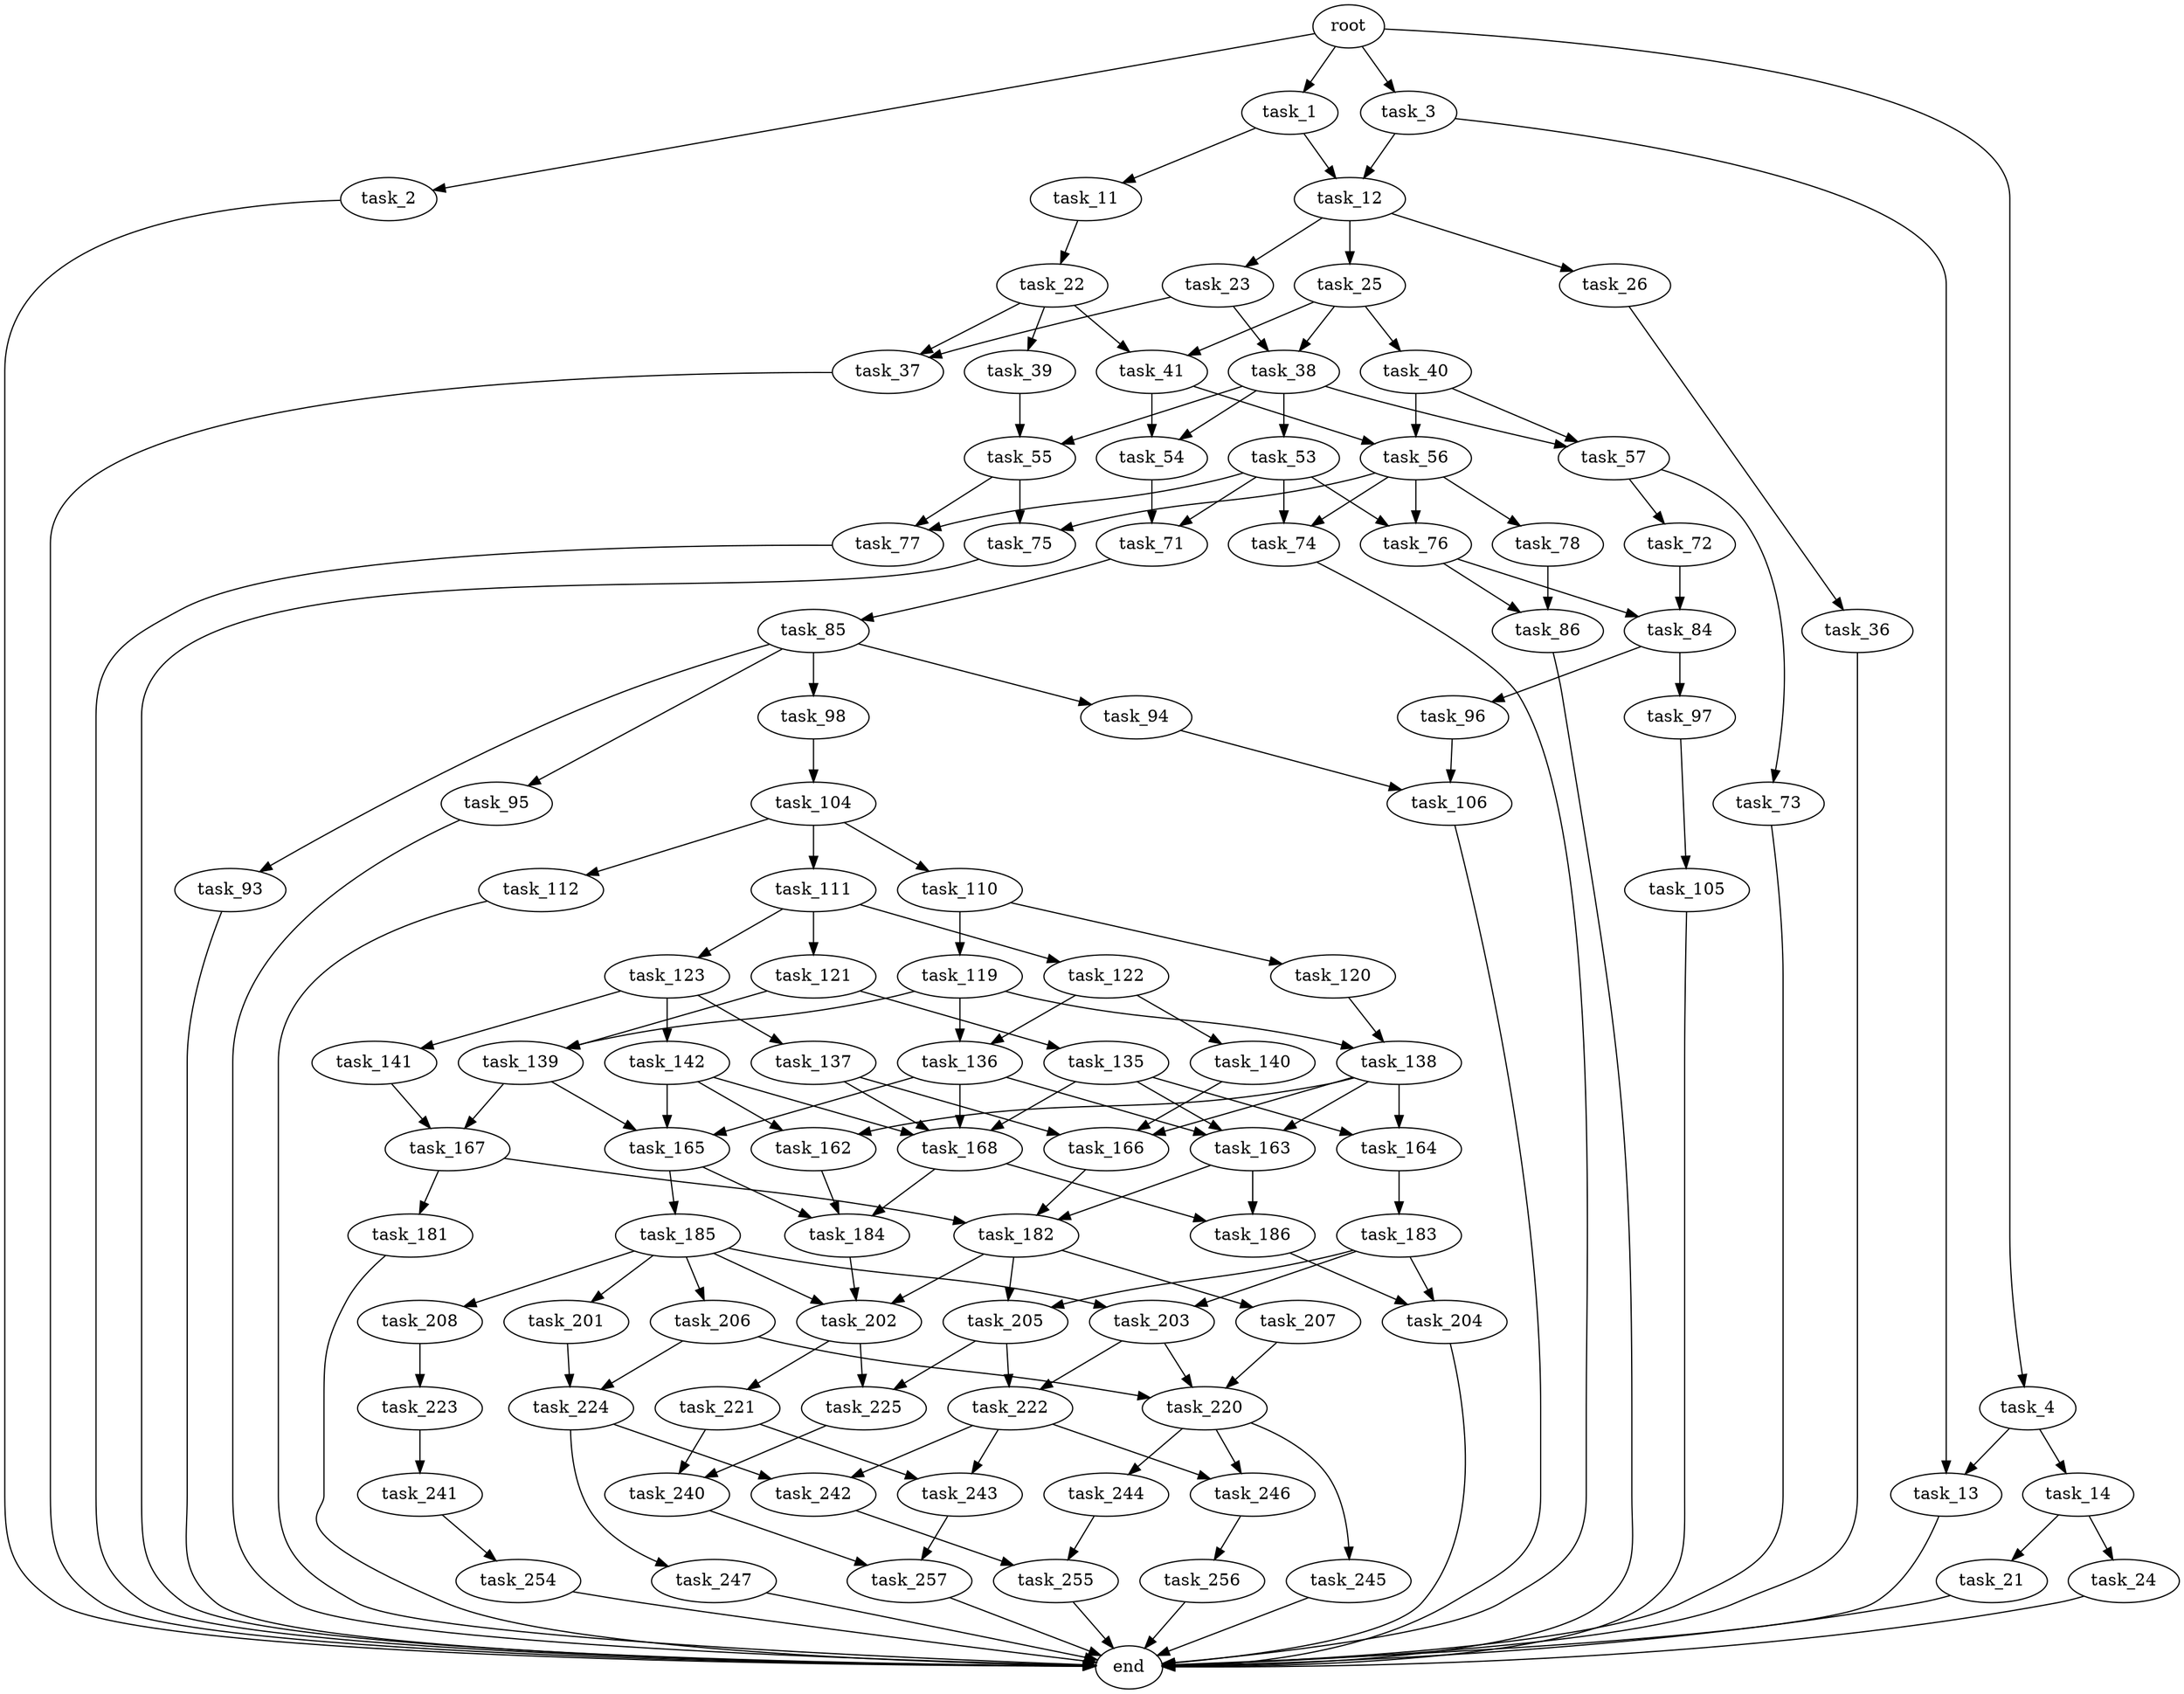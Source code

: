 digraph G {
  root [size="0.000000"];
  task_1 [size="47625401752.000000"];
  task_2 [size="325185971473.000000"];
  task_3 [size="9544315761.000000"];
  task_4 [size="1260718497324.000000"];
  task_11 [size="111576060590.000000"];
  task_12 [size="500754183261.000000"];
  task_13 [size="238002448724.000000"];
  task_14 [size="457888278585.000000"];
  task_21 [size="8589934592.000000"];
  task_22 [size="782757789696.000000"];
  task_23 [size="23048900252.000000"];
  task_24 [size="163311881253.000000"];
  task_25 [size="264324870935.000000"];
  task_26 [size="6601204535.000000"];
  task_36 [size="28991029248.000000"];
  task_37 [size="68719476736.000000"];
  task_38 [size="36469060081.000000"];
  task_39 [size="68719476736.000000"];
  task_40 [size="8589934592.000000"];
  task_41 [size="782757789696.000000"];
  task_53 [size="1825837430.000000"];
  task_54 [size="68719476736.000000"];
  task_55 [size="549755813888.000000"];
  task_56 [size="782757789696.000000"];
  task_57 [size="620533647871.000000"];
  task_71 [size="225548910119.000000"];
  task_72 [size="782757789696.000000"];
  task_73 [size="51830618174.000000"];
  task_74 [size="197521424971.000000"];
  task_75 [size="19627371937.000000"];
  task_76 [size="134217728000.000000"];
  task_77 [size="26129454976.000000"];
  task_78 [size="151612588895.000000"];
  task_84 [size="231928233984.000000"];
  task_85 [size="2996971957.000000"];
  task_86 [size="1547595518.000000"];
  task_93 [size="407167369100.000000"];
  task_94 [size="44227534370.000000"];
  task_95 [size="28991029248.000000"];
  task_96 [size="474100099208.000000"];
  task_97 [size="21747146832.000000"];
  task_98 [size="40649311724.000000"];
  task_104 [size="100667606361.000000"];
  task_105 [size="31881652827.000000"];
  task_106 [size="134217728000.000000"];
  task_110 [size="2626012276.000000"];
  task_111 [size="28991029248.000000"];
  task_112 [size="134217728000.000000"];
  task_119 [size="30506561888.000000"];
  task_120 [size="1073741824000.000000"];
  task_121 [size="820420681207.000000"];
  task_122 [size="1628475972.000000"];
  task_123 [size="5060230685.000000"];
  task_135 [size="231928233984.000000"];
  task_136 [size="68719476736.000000"];
  task_137 [size="782757789696.000000"];
  task_138 [size="31232669982.000000"];
  task_139 [size="184907696365.000000"];
  task_140 [size="920287457527.000000"];
  task_141 [size="207554775522.000000"];
  task_142 [size="20413459179.000000"];
  task_162 [size="682811901.000000"];
  task_163 [size="356070857453.000000"];
  task_164 [size="4569436292.000000"];
  task_165 [size="1197545347104.000000"];
  task_166 [size="45264572876.000000"];
  task_167 [size="89712536563.000000"];
  task_168 [size="248955196010.000000"];
  task_181 [size="782757789696.000000"];
  task_182 [size="5280038378.000000"];
  task_183 [size="10156096510.000000"];
  task_184 [size="8589934592.000000"];
  task_185 [size="393798854853.000000"];
  task_186 [size="136522217191.000000"];
  task_201 [size="231928233984.000000"];
  task_202 [size="63044221738.000000"];
  task_203 [size="23205000312.000000"];
  task_204 [size="20762254274.000000"];
  task_205 [size="17683701832.000000"];
  task_206 [size="15807804216.000000"];
  task_207 [size="526355191973.000000"];
  task_208 [size="87829293832.000000"];
  task_220 [size="678477005919.000000"];
  task_221 [size="421415321299.000000"];
  task_222 [size="368293445632.000000"];
  task_223 [size="549755813888.000000"];
  task_224 [size="1116642724.000000"];
  task_225 [size="465572807424.000000"];
  task_240 [size="8589934592.000000"];
  task_241 [size="2484048114.000000"];
  task_242 [size="363393723513.000000"];
  task_243 [size="532126030145.000000"];
  task_244 [size="9411345231.000000"];
  task_245 [size="1135098785.000000"];
  task_246 [size="1073741824000.000000"];
  task_247 [size="231928233984.000000"];
  task_254 [size="11802413869.000000"];
  task_255 [size="20771536316.000000"];
  task_256 [size="209272426011.000000"];
  task_257 [size="134217728000.000000"];
  end [size="0.000000"];

  root -> task_1 [size="1.000000"];
  root -> task_2 [size="1.000000"];
  root -> task_3 [size="1.000000"];
  root -> task_4 [size="1.000000"];
  task_1 -> task_11 [size="838860800.000000"];
  task_1 -> task_12 [size="838860800.000000"];
  task_2 -> end [size="1.000000"];
  task_3 -> task_12 [size="536870912.000000"];
  task_3 -> task_13 [size="536870912.000000"];
  task_4 -> task_13 [size="838860800.000000"];
  task_4 -> task_14 [size="838860800.000000"];
  task_11 -> task_22 [size="301989888.000000"];
  task_12 -> task_23 [size="411041792.000000"];
  task_12 -> task_25 [size="411041792.000000"];
  task_12 -> task_26 [size="411041792.000000"];
  task_13 -> end [size="1.000000"];
  task_14 -> task_21 [size="411041792.000000"];
  task_14 -> task_24 [size="411041792.000000"];
  task_21 -> end [size="1.000000"];
  task_22 -> task_37 [size="679477248.000000"];
  task_22 -> task_39 [size="679477248.000000"];
  task_22 -> task_41 [size="679477248.000000"];
  task_23 -> task_37 [size="411041792.000000"];
  task_23 -> task_38 [size="411041792.000000"];
  task_24 -> end [size="1.000000"];
  task_25 -> task_38 [size="209715200.000000"];
  task_25 -> task_40 [size="209715200.000000"];
  task_25 -> task_41 [size="209715200.000000"];
  task_26 -> task_36 [size="134217728.000000"];
  task_36 -> end [size="1.000000"];
  task_37 -> end [size="1.000000"];
  task_38 -> task_53 [size="75497472.000000"];
  task_38 -> task_54 [size="75497472.000000"];
  task_38 -> task_55 [size="75497472.000000"];
  task_38 -> task_57 [size="75497472.000000"];
  task_39 -> task_55 [size="134217728.000000"];
  task_40 -> task_56 [size="33554432.000000"];
  task_40 -> task_57 [size="33554432.000000"];
  task_41 -> task_54 [size="679477248.000000"];
  task_41 -> task_56 [size="679477248.000000"];
  task_53 -> task_71 [size="33554432.000000"];
  task_53 -> task_74 [size="33554432.000000"];
  task_53 -> task_76 [size="33554432.000000"];
  task_53 -> task_77 [size="33554432.000000"];
  task_54 -> task_71 [size="134217728.000000"];
  task_55 -> task_75 [size="536870912.000000"];
  task_55 -> task_77 [size="536870912.000000"];
  task_56 -> task_74 [size="679477248.000000"];
  task_56 -> task_75 [size="679477248.000000"];
  task_56 -> task_76 [size="679477248.000000"];
  task_56 -> task_78 [size="679477248.000000"];
  task_57 -> task_72 [size="411041792.000000"];
  task_57 -> task_73 [size="411041792.000000"];
  task_71 -> task_85 [size="209715200.000000"];
  task_72 -> task_84 [size="679477248.000000"];
  task_73 -> end [size="1.000000"];
  task_74 -> end [size="1.000000"];
  task_75 -> end [size="1.000000"];
  task_76 -> task_84 [size="209715200.000000"];
  task_76 -> task_86 [size="209715200.000000"];
  task_77 -> end [size="1.000000"];
  task_78 -> task_86 [size="411041792.000000"];
  task_84 -> task_96 [size="301989888.000000"];
  task_84 -> task_97 [size="301989888.000000"];
  task_85 -> task_93 [size="75497472.000000"];
  task_85 -> task_94 [size="75497472.000000"];
  task_85 -> task_95 [size="75497472.000000"];
  task_85 -> task_98 [size="75497472.000000"];
  task_86 -> end [size="1.000000"];
  task_93 -> end [size="1.000000"];
  task_94 -> task_106 [size="75497472.000000"];
  task_95 -> end [size="1.000000"];
  task_96 -> task_106 [size="411041792.000000"];
  task_97 -> task_105 [size="838860800.000000"];
  task_98 -> task_104 [size="679477248.000000"];
  task_104 -> task_110 [size="134217728.000000"];
  task_104 -> task_111 [size="134217728.000000"];
  task_104 -> task_112 [size="134217728.000000"];
  task_105 -> end [size="1.000000"];
  task_106 -> end [size="1.000000"];
  task_110 -> task_119 [size="75497472.000000"];
  task_110 -> task_120 [size="75497472.000000"];
  task_111 -> task_121 [size="75497472.000000"];
  task_111 -> task_122 [size="75497472.000000"];
  task_111 -> task_123 [size="75497472.000000"];
  task_112 -> end [size="1.000000"];
  task_119 -> task_136 [size="838860800.000000"];
  task_119 -> task_138 [size="838860800.000000"];
  task_119 -> task_139 [size="838860800.000000"];
  task_120 -> task_138 [size="838860800.000000"];
  task_121 -> task_135 [size="536870912.000000"];
  task_121 -> task_139 [size="536870912.000000"];
  task_122 -> task_136 [size="33554432.000000"];
  task_122 -> task_140 [size="33554432.000000"];
  task_123 -> task_137 [size="134217728.000000"];
  task_123 -> task_141 [size="134217728.000000"];
  task_123 -> task_142 [size="134217728.000000"];
  task_135 -> task_163 [size="301989888.000000"];
  task_135 -> task_164 [size="301989888.000000"];
  task_135 -> task_168 [size="301989888.000000"];
  task_136 -> task_163 [size="134217728.000000"];
  task_136 -> task_165 [size="134217728.000000"];
  task_136 -> task_168 [size="134217728.000000"];
  task_137 -> task_166 [size="679477248.000000"];
  task_137 -> task_168 [size="679477248.000000"];
  task_138 -> task_162 [size="536870912.000000"];
  task_138 -> task_163 [size="536870912.000000"];
  task_138 -> task_164 [size="536870912.000000"];
  task_138 -> task_166 [size="536870912.000000"];
  task_139 -> task_165 [size="536870912.000000"];
  task_139 -> task_167 [size="536870912.000000"];
  task_140 -> task_166 [size="838860800.000000"];
  task_141 -> task_167 [size="209715200.000000"];
  task_142 -> task_162 [size="411041792.000000"];
  task_142 -> task_165 [size="411041792.000000"];
  task_142 -> task_168 [size="411041792.000000"];
  task_162 -> task_184 [size="33554432.000000"];
  task_163 -> task_182 [size="838860800.000000"];
  task_163 -> task_186 [size="838860800.000000"];
  task_164 -> task_183 [size="301989888.000000"];
  task_165 -> task_184 [size="838860800.000000"];
  task_165 -> task_185 [size="838860800.000000"];
  task_166 -> task_182 [size="209715200.000000"];
  task_167 -> task_181 [size="134217728.000000"];
  task_167 -> task_182 [size="134217728.000000"];
  task_168 -> task_184 [size="411041792.000000"];
  task_168 -> task_186 [size="411041792.000000"];
  task_181 -> end [size="1.000000"];
  task_182 -> task_202 [size="411041792.000000"];
  task_182 -> task_205 [size="411041792.000000"];
  task_182 -> task_207 [size="411041792.000000"];
  task_183 -> task_203 [size="411041792.000000"];
  task_183 -> task_204 [size="411041792.000000"];
  task_183 -> task_205 [size="411041792.000000"];
  task_184 -> task_202 [size="33554432.000000"];
  task_185 -> task_201 [size="536870912.000000"];
  task_185 -> task_202 [size="536870912.000000"];
  task_185 -> task_203 [size="536870912.000000"];
  task_185 -> task_206 [size="536870912.000000"];
  task_185 -> task_208 [size="536870912.000000"];
  task_186 -> task_204 [size="411041792.000000"];
  task_201 -> task_224 [size="301989888.000000"];
  task_202 -> task_221 [size="134217728.000000"];
  task_202 -> task_225 [size="134217728.000000"];
  task_203 -> task_220 [size="536870912.000000"];
  task_203 -> task_222 [size="536870912.000000"];
  task_204 -> end [size="1.000000"];
  task_205 -> task_222 [size="301989888.000000"];
  task_205 -> task_225 [size="301989888.000000"];
  task_206 -> task_220 [size="301989888.000000"];
  task_206 -> task_224 [size="301989888.000000"];
  task_207 -> task_220 [size="411041792.000000"];
  task_208 -> task_223 [size="209715200.000000"];
  task_220 -> task_244 [size="679477248.000000"];
  task_220 -> task_245 [size="679477248.000000"];
  task_220 -> task_246 [size="679477248.000000"];
  task_221 -> task_240 [size="301989888.000000"];
  task_221 -> task_243 [size="301989888.000000"];
  task_222 -> task_242 [size="411041792.000000"];
  task_222 -> task_243 [size="411041792.000000"];
  task_222 -> task_246 [size="411041792.000000"];
  task_223 -> task_241 [size="536870912.000000"];
  task_224 -> task_242 [size="33554432.000000"];
  task_224 -> task_247 [size="33554432.000000"];
  task_225 -> task_240 [size="411041792.000000"];
  task_240 -> task_257 [size="33554432.000000"];
  task_241 -> task_254 [size="75497472.000000"];
  task_242 -> task_255 [size="411041792.000000"];
  task_243 -> task_257 [size="536870912.000000"];
  task_244 -> task_255 [size="209715200.000000"];
  task_245 -> end [size="1.000000"];
  task_246 -> task_256 [size="838860800.000000"];
  task_247 -> end [size="1.000000"];
  task_254 -> end [size="1.000000"];
  task_255 -> end [size="1.000000"];
  task_256 -> end [size="1.000000"];
  task_257 -> end [size="1.000000"];
}
